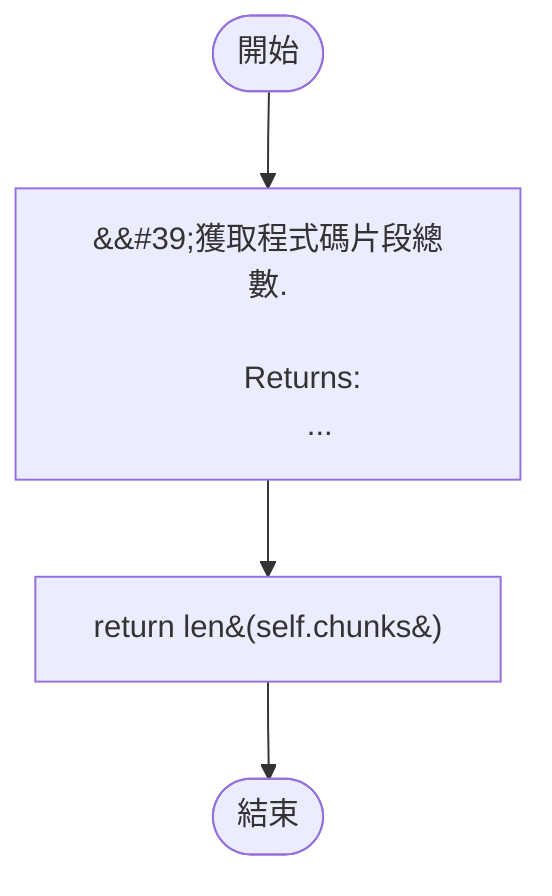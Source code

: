 flowchart TB
    n1([開始])
    n2([結束])
    n3[&amp;&#35;39;獲取程式碼片段總數.\n\n        Returns:\n            ...]
    n4[return len&#40;self.chunks&#41;]
    n1 --> n3
    n3 --> n4
    n4 --> n2